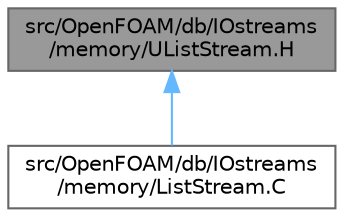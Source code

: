 digraph "src/OpenFOAM/db/IOstreams/memory/UListStream.H"
{
 // LATEX_PDF_SIZE
  bgcolor="transparent";
  edge [fontname=Helvetica,fontsize=10,labelfontname=Helvetica,labelfontsize=10];
  node [fontname=Helvetica,fontsize=10,shape=box,height=0.2,width=0.4];
  Node1 [id="Node000001",label="src/OpenFOAM/db/IOstreams\l/memory/UListStream.H",height=0.2,width=0.4,color="gray40", fillcolor="grey60", style="filled", fontcolor="black",tooltip="Input/output streams with externally managed storage."];
  Node1 -> Node2 [id="edge1_Node000001_Node000002",dir="back",color="steelblue1",style="solid",tooltip=" "];
  Node2 [id="Node000002",label="src/OpenFOAM/db/IOstreams\l/memory/ListStream.C",height=0.2,width=0.4,color="grey40", fillcolor="white", style="filled",URL="$ListStream_8C.html",tooltip=" "];
}
